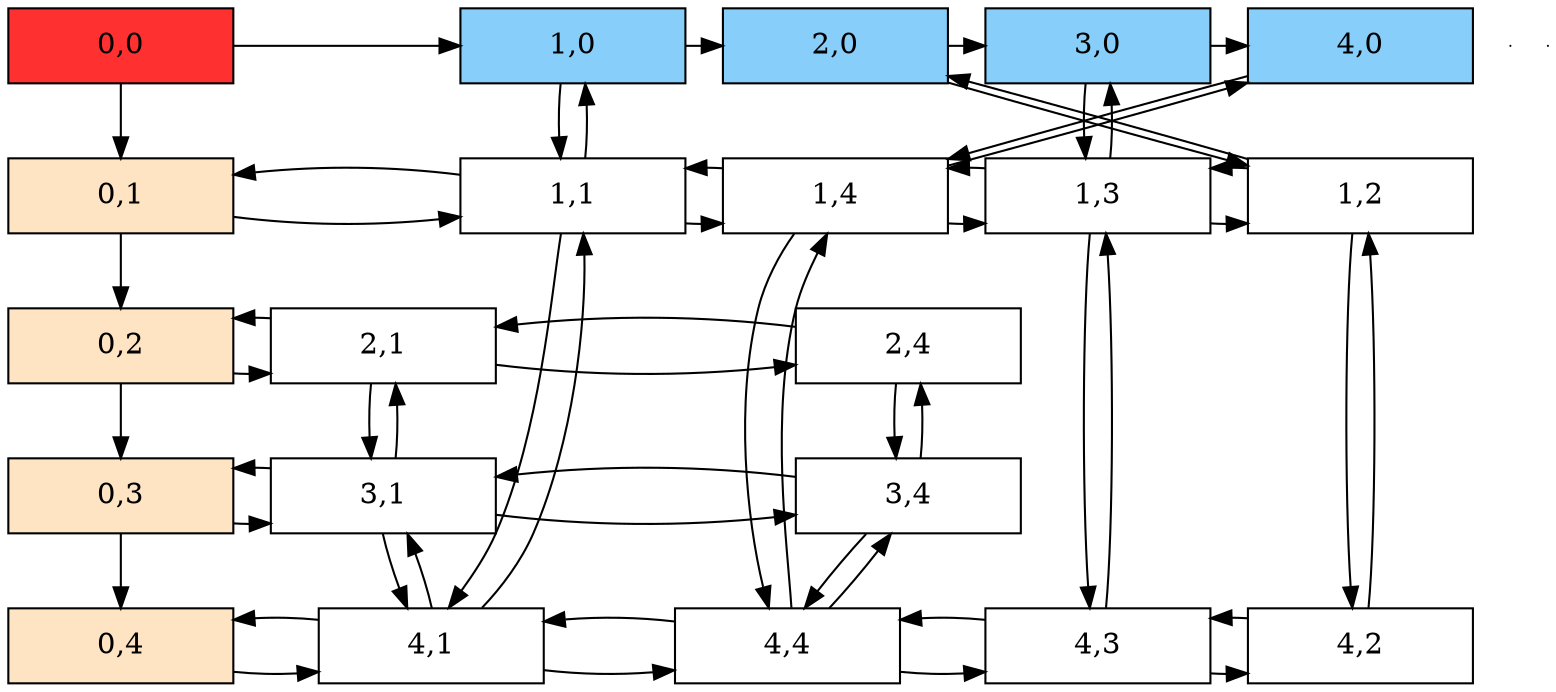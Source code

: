 digraph Sparce_Matrix {

	node [shape=box]
	Mt[ label = "0,0", width = 1.5, style = filled, fillcolor = firebrick1, group = 1 ];
	e0[ shape = point, width = 0 ];
	e1[ shape = point, width = 0 ];
 	U10444 [label ="0,1" pos = "5.3,3.5!" width = 1.5 style = filled, fillcolor = bisque1, group = 1 ];
	U10445 [label = "0,2" width = 1.5 style = filled, fillcolor = bisque1, group = 1 ];
	U10446 [label = "0,3" width = 1.5 style = filled, fillcolor = bisque1, group = 1 ];
	U10447 [label = "0,4" width = 1.5 style = filled, fillcolor = bisque1, group = 1 ];
	U10444 ->U10445;
	U10445 ->U10446;
	U10446 ->U10447;
	
	A10502 [label ="1,0" width = 1.5 style = filled, fillcolor = lightskyblue, group = 2  ];
	A10561 [label ="2,0" width = 1.5 style = filled, fillcolor = lightskyblue, group = 3  ];
	A10620 [label ="3,0" width = 1.5 style = filled, fillcolor = lightskyblue, group = 4  ];
	A10679 [label ="4,0" width = 1.5 style = filled, fillcolor = lightskyblue, group = 5  ];
	A10502 ->A10561;
	A10561 ->A10620;
	A10620 ->A10679;
	Mt -> U10444;
	Mt -> A10502;
	{rank = same; Mt;A10502 ;A10561 ;A10620 ;A10679}
	
	i10503[label = "1,1" width = 1.5, group = 2 ];
	
	i10680[label = "1,4" width = 1.5, group = 5 ];
	
	i10621[label = "1,3" width = 1.5, group = 4 ];
	
	i10562[label = "1,2" width = 1.5, group = 3 ];
	
	U10444 -> i10503;
	i10503 -> U10444;
	i10503 -> A10502;
	A10502 -> i10503;
	i10503 -> i10506;
	i10503 -> i10680;
	i10680 -> i10503;
	i10680 -> A10679;
	A10679 -> i10680;
	i10680 -> i10683;
	i10680 -> i10621;
	i10621 -> i10680;
	i10621 -> A10620;
	A10620 -> i10621;
	i10621 -> i10624;
	i10621 -> i10562;
	i10562 -> i10621;
	i10562 -> A10561;
	A10561 -> i10562;
	i10562 -> i10565;
	
	{ rank = same;  U10444; i10503; i10680; i10621; i10562;}
	
	i10504[label = "2,1" width = 1.5, group = 2 ];
	
	i10681[label = "2,4" width = 1.5, group = 5 ];
	
	U10445 -> i10504;
	i10504 -> U10445;
	i10504 -> i10505;
	i10504 -> i10681;
	i10681 -> i10504;
	i10681 -> i10682;
	
	{ rank = same;  U10445; i10504; i10681;}
	
	i10505[label = "3,1" width = 1.5, group = 2 ];
	
	i10682[label = "3,4" width = 1.5, group = 5 ];
	
	U10446 -> i10505;
	i10505 -> U10446;
	i10505 -> i10506;
	i10505 -> i10504;
	i10505 -> i10682;
	i10682 -> i10505;
	i10682 -> i10683;
	i10682 -> i10681;
	
	{ rank = same;  U10446; i10505; i10682;}
	
	i10506[label = "4,1" width = 1.5, group = 2 ];
	
	i10683[label = "4,4" width = 1.5, group = 5 ];
	
	i10624[label = "4,3" width = 1.5, group = 4 ];
	
	i10565[label = "4,2" width = 1.5, group = 3 ];
	
	U10447 -> i10506;
	i10506 -> U10447;
	i10506 -> i10503;
	i10506 -> i10505;
	i10506 -> i10683;
	i10683 -> i10506;
	i10683 -> i10680;
	i10683 -> i10682;
	i10683 -> i10624;
	i10624 -> i10683;
	i10624 -> i10621;
	i10624 -> i10565;
	i10565 -> i10624;
	i10565 -> i10562;
	
	{ rank = same;  U10447; i10506; i10683; i10624; i10565;}
	
	
}